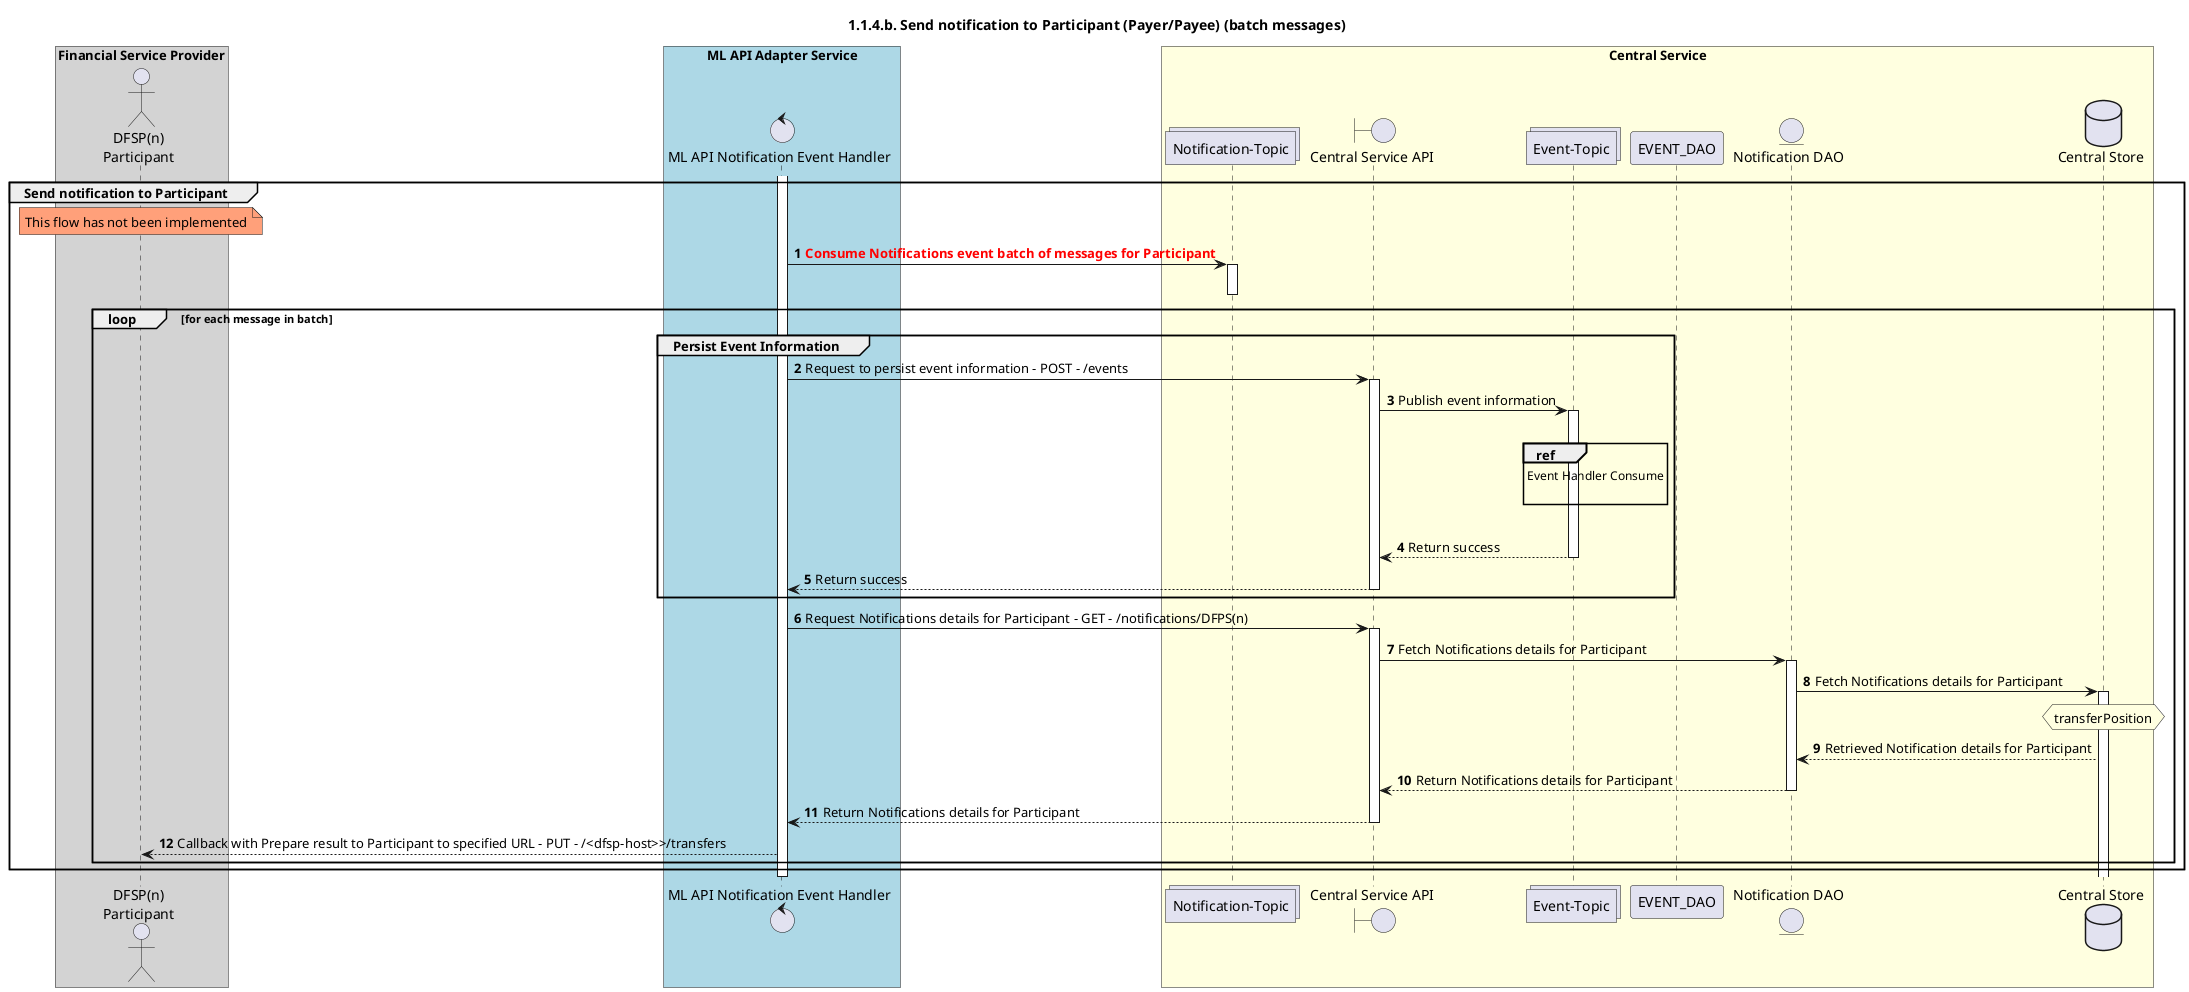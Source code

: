 /'*****
 License
 --------------
 Copyright © 2017 Bill & Melinda Gates Foundation
 The Mojaloop files are made available by the Bill & Melinda Gates Foundation under the Apache License, Version 2.0 (the "License") and you may not use these files except in compliance with the License. You may obtain a copy of the License at
 http://www.apache.org/licenses/LICENSE-2.0
 Unless required by applicable law or agreed to in writing, the Mojaloop files are distributed on an "AS IS" BASIS, WITHOUT WARRANTIES OR CONDITIONS OF ANY KIND, either express or implied. See the License for the specific language governing permissions and limitations under the License.
 Contributors
 --------------
 This is the official list of the Mojaloop project contributors for this file.
 Names of the original copyright holders (individuals or organizations)
 should be listed with a '*' in the first column. People who have
 contributed from an organization can be listed under the organization
 that actually holds the copyright for their contributions (see the
 Gates Foundation organization for an example). Those individuals should have
 their names indented and be marked with a '-'. Email address can be added
 optionally within square brackets <email>.
 * Gates Foundation
 - Name Surname <name.surname@gatesfoundation.com>

 * Georgi Georgiev <georgi.georgiev@modusbox.com>
 * Miguel de Barros <miguel.debarros@modusbox.com>
 --------------
 ******'/

@startuml
' declate title
title 1.1.4.b. Send notification to Participant (Payer/Payee) (batch messages)

autonumber

' Actor Keys:
'   boundary - APIs/Interfaces, etc
'   collections - Kafka Topics
'   control - Kafka Consumers
'   entity - Database Access Objects
'   database - Database Persistance Store

' declare actors
actor "DFSP(n)\nParticipant" as DFSP
control "ML API Notification Event Handler" as NOTIFY_HANDLER
boundary "Central Service API" as CSAPI
collections "Notification-Topic" as TOPIC_NOTIFICATIONS
collections "Event-Topic" as TOPIC_EVENTS
entity "Notification DAO" as NOTIFY_DAO
database "Central Store" as DB

box "Financial Service Provider" #lightGray
	participant DFSP
end box

box "ML API Adapter Service" #LightBlue
	participant NOTIFY_HANDLER
end box

box "Central Service" #LightYellow
participant TOPIC_NOTIFICATIONS
    participant CSAPI
    participant TOPIC_EVENTS
    participant EVENT_DAO
    participant NOTIFY_DAO
    participant DB
end box

' start flow
activate NOTIFY_HANDLER
group Send notification to Participant
    note over DFSP #LightSalmon
        This flow has not been implemented
    end note

    TOPIC_NOTIFICATIONS <- NOTIFY_HANDLER: <color #FF0000>**Consume Notifications event batch of messages for Participant**</color>
    activate TOPIC_NOTIFICATIONS
    deactivate TOPIC_NOTIFICATIONS
    loop for each message in batch
        group Persist Event Information
            NOTIFY_HANDLER -> CSAPI: Request to persist event information - POST - /events
            activate CSAPI
            CSAPI -> TOPIC_EVENTS: Publish event information
            activate TOPIC_EVENTS
            |||
            ref over TOPIC_EVENTS :  Event Handler Consume\n
            |||
            TOPIC_EVENTS --> CSAPI: Return success
            deactivate TOPIC_EVENTS
            CSAPI --> NOTIFY_HANDLER: Return success
            deactivate CSAPI
        end
        NOTIFY_HANDLER -> CSAPI: Request Notifications details for Participant - GET - /notifications/DFPS(n)
        activate CSAPI
        CSAPI -> NOTIFY_DAO: Fetch Notifications details for Participant
        activate NOTIFY_DAO
        NOTIFY_DAO -> DB: Fetch Notifications details for Participant
        activate DB
        hnote over DB #lightyellow
            transferPosition
        end note
        DB --> NOTIFY_DAO: Retrieved Notification details for Participant
        'deactivate DB
        NOTIFY_DAO --> CSAPI: Return Notifications details for Participant
        deactivate NOTIFY_DAO
        CSAPI --> NOTIFY_HANDLER: Return Notifications details for Participant
        deactivate CSAPI
        NOTIFY_HANDLER --> DFSP: Callback with Prepare result to Participant to specified URL - PUT - /<dfsp-host>>/transfers
    end
end
deactivate NOTIFY_HANDLER
@enduml

